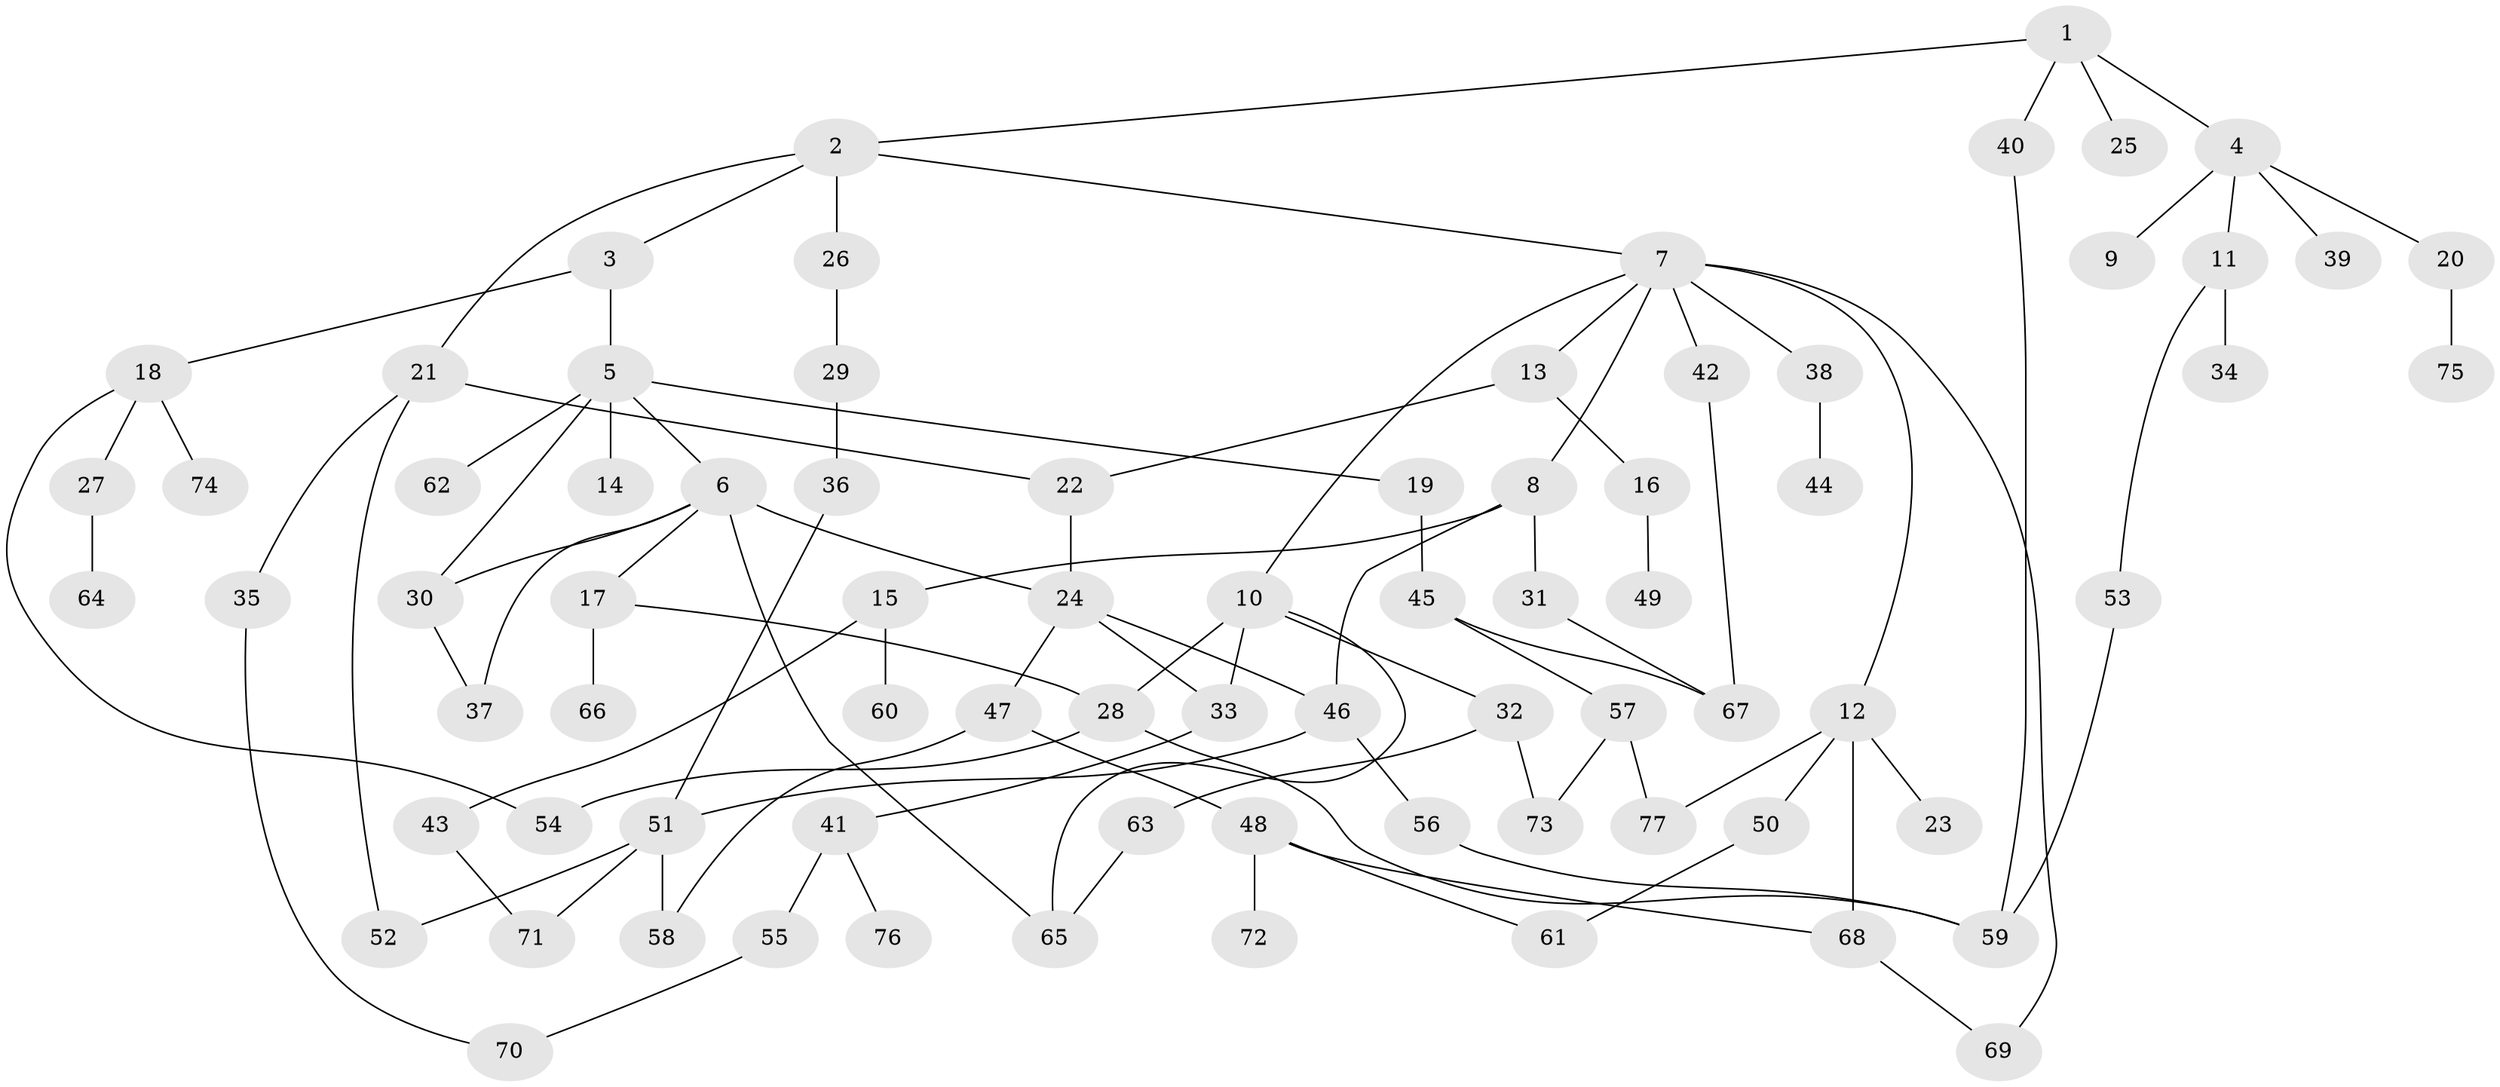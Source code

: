// Generated by graph-tools (version 1.1) at 2025/34/03/09/25 02:34:17]
// undirected, 77 vertices, 101 edges
graph export_dot {
graph [start="1"]
  node [color=gray90,style=filled];
  1;
  2;
  3;
  4;
  5;
  6;
  7;
  8;
  9;
  10;
  11;
  12;
  13;
  14;
  15;
  16;
  17;
  18;
  19;
  20;
  21;
  22;
  23;
  24;
  25;
  26;
  27;
  28;
  29;
  30;
  31;
  32;
  33;
  34;
  35;
  36;
  37;
  38;
  39;
  40;
  41;
  42;
  43;
  44;
  45;
  46;
  47;
  48;
  49;
  50;
  51;
  52;
  53;
  54;
  55;
  56;
  57;
  58;
  59;
  60;
  61;
  62;
  63;
  64;
  65;
  66;
  67;
  68;
  69;
  70;
  71;
  72;
  73;
  74;
  75;
  76;
  77;
  1 -- 2;
  1 -- 4;
  1 -- 25;
  1 -- 40;
  2 -- 3;
  2 -- 7;
  2 -- 21;
  2 -- 26;
  3 -- 5;
  3 -- 18;
  4 -- 9;
  4 -- 11;
  4 -- 20;
  4 -- 39;
  5 -- 6;
  5 -- 14;
  5 -- 19;
  5 -- 30;
  5 -- 62;
  6 -- 17;
  6 -- 37;
  6 -- 65;
  6 -- 30;
  6 -- 24;
  7 -- 8;
  7 -- 10;
  7 -- 12;
  7 -- 13;
  7 -- 38;
  7 -- 42;
  7 -- 69;
  8 -- 15;
  8 -- 31;
  8 -- 46;
  10 -- 28;
  10 -- 32;
  10 -- 33;
  10 -- 65;
  11 -- 34;
  11 -- 53;
  12 -- 23;
  12 -- 50;
  12 -- 68;
  12 -- 77;
  13 -- 16;
  13 -- 22;
  15 -- 43;
  15 -- 60;
  16 -- 49;
  17 -- 66;
  17 -- 28;
  18 -- 27;
  18 -- 54;
  18 -- 74;
  19 -- 45;
  20 -- 75;
  21 -- 22;
  21 -- 35;
  21 -- 52;
  22 -- 24;
  24 -- 47;
  24 -- 33;
  24 -- 46;
  26 -- 29;
  27 -- 64;
  28 -- 59;
  28 -- 54;
  29 -- 36;
  30 -- 37;
  31 -- 67;
  32 -- 63;
  32 -- 73;
  33 -- 41;
  35 -- 70;
  36 -- 51;
  38 -- 44;
  40 -- 59;
  41 -- 55;
  41 -- 76;
  42 -- 67;
  43 -- 71;
  45 -- 57;
  45 -- 67;
  46 -- 56;
  46 -- 51;
  47 -- 48;
  47 -- 58;
  48 -- 72;
  48 -- 68;
  48 -- 61;
  50 -- 61;
  51 -- 52;
  51 -- 58;
  51 -- 71;
  53 -- 59;
  55 -- 70;
  56 -- 59;
  57 -- 77;
  57 -- 73;
  63 -- 65;
  68 -- 69;
}

